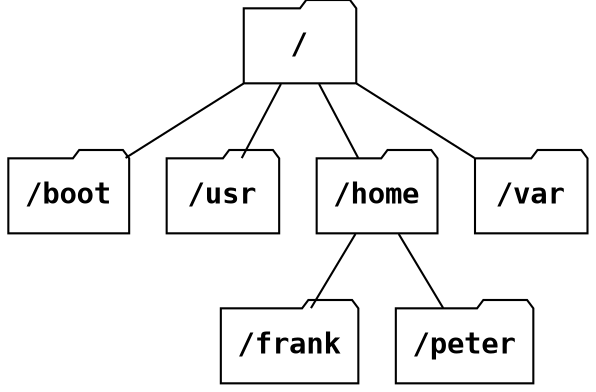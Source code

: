 strict graph {
  node [fontname="Consolas Bold"];

  "/" [shape=folder label="/"];
  "/boot" [shape=folder];
  "/usr" [shape=folder];
  "/home" [shape=folder];
  "/var" [shape=folder];
  "/frank" [shape=folder];
  "/peter" [shape=folder];

  "/" -- "/boot";
  "/" -- "/usr";
  "/" -- "/home";
  "/" -- "/var";
  "/home" -- "/frank";
  "/home" -- "/peter";
}
